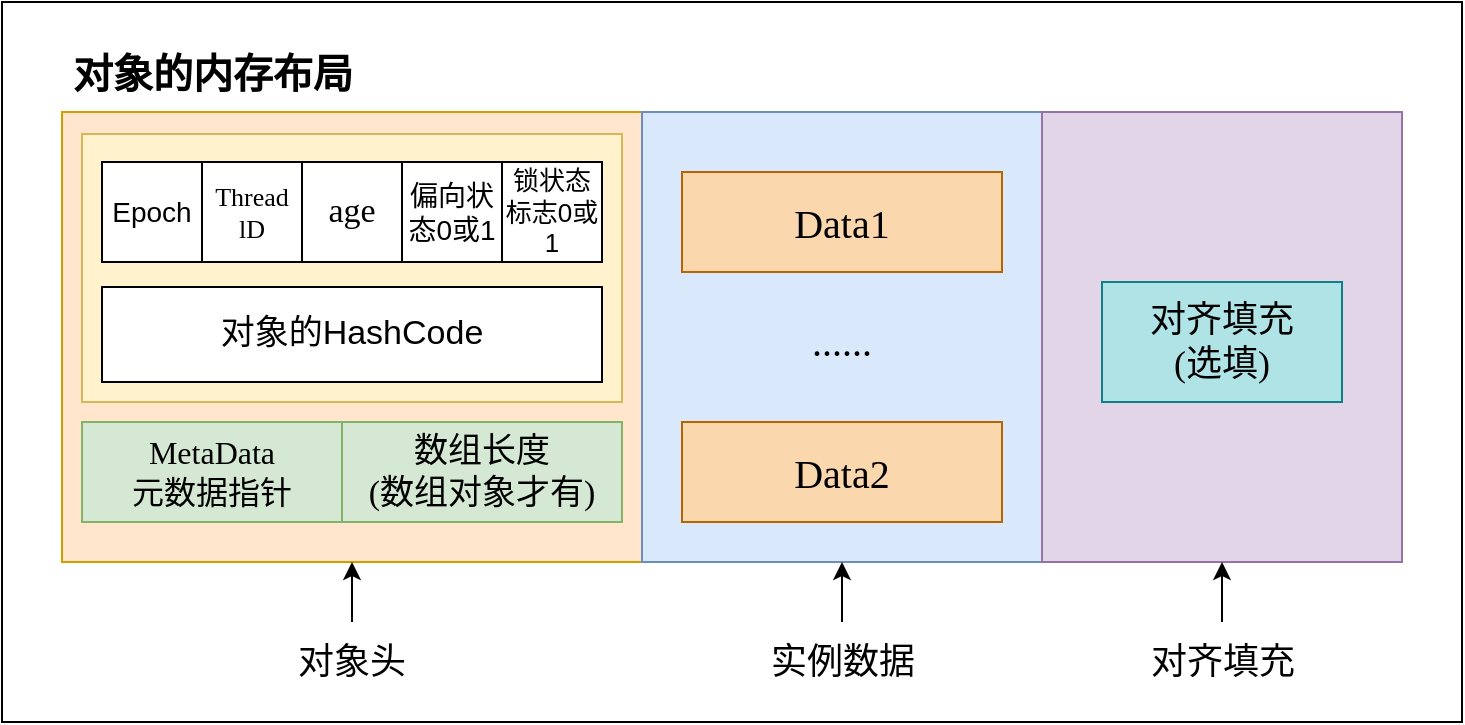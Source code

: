 <mxfile version="14.4.2" type="device"><diagram id="Dqw-z00H1osOycKL5LTE" name="第 1 页"><mxGraphModel dx="868" dy="520" grid="1" gridSize="10" guides="1" tooltips="1" connect="1" arrows="1" fold="1" page="1" pageScale="1" pageWidth="827" pageHeight="1169" math="0" shadow="0"><root><mxCell id="0"/><mxCell id="1" parent="0"/><mxCell id="fysMcpxhyQfStaJRLfRm-1" value="" style="rounded=0;whiteSpace=wrap;html=1;" vertex="1" parent="1"><mxGeometry x="80" y="110" width="730" height="360" as="geometry"/></mxCell><mxCell id="fysMcpxhyQfStaJRLfRm-11" value="" style="rounded=0;whiteSpace=wrap;html=1;fillColor=#ffe6cc;strokeColor=#d79b00;" vertex="1" parent="1"><mxGeometry x="110" y="165" width="290" height="225" as="geometry"/></mxCell><mxCell id="fysMcpxhyQfStaJRLfRm-12" value="" style="rounded=0;whiteSpace=wrap;html=1;fillColor=#dae8fc;strokeColor=#6c8ebf;" vertex="1" parent="1"><mxGeometry x="400" y="165" width="200" height="225" as="geometry"/></mxCell><mxCell id="fysMcpxhyQfStaJRLfRm-13" value="" style="rounded=0;whiteSpace=wrap;html=1;fillColor=#e1d5e7;strokeColor=#9673a6;" vertex="1" parent="1"><mxGeometry x="600" y="165" width="180" height="225" as="geometry"/></mxCell><mxCell id="fysMcpxhyQfStaJRLfRm-14" value="" style="rounded=0;whiteSpace=wrap;html=1;fillColor=#fff2cc;strokeColor=#d6b656;" vertex="1" parent="1"><mxGeometry x="120" y="176" width="270" height="134" as="geometry"/></mxCell><mxCell id="fysMcpxhyQfStaJRLfRm-16" value="&lt;font style=&quot;font-size: 17px&quot;&gt;对象的HashCode&lt;/font&gt;" style="rounded=0;whiteSpace=wrap;html=1;" vertex="1" parent="1"><mxGeometry x="130" y="252.5" width="250" height="47.5" as="geometry"/></mxCell><mxCell id="fysMcpxhyQfStaJRLfRm-20" value="&lt;font style=&quot;font-size: 14px&quot;&gt;Epoch&lt;/font&gt;" style="rounded=0;whiteSpace=wrap;html=1;" vertex="1" parent="1"><mxGeometry x="130" y="190" width="50" height="50" as="geometry"/></mxCell><mxCell id="fysMcpxhyQfStaJRLfRm-25" value="&lt;font style=&quot;font-size: 13px&quot; face=&quot;Verdana&quot;&gt;Thread&lt;br&gt;lD&lt;/font&gt;" style="rounded=0;whiteSpace=wrap;html=1;" vertex="1" parent="1"><mxGeometry x="180" y="190" width="50" height="50" as="geometry"/></mxCell><mxCell id="fysMcpxhyQfStaJRLfRm-26" value="&lt;font style=&quot;font-size: 17px&quot; face=&quot;Verdana&quot;&gt;age&lt;/font&gt;" style="rounded=0;whiteSpace=wrap;html=1;" vertex="1" parent="1"><mxGeometry x="230" y="190" width="50" height="50" as="geometry"/></mxCell><mxCell id="fysMcpxhyQfStaJRLfRm-27" value="&lt;font style=&quot;font-size: 14px&quot;&gt;偏向状态0或1&lt;/font&gt;" style="rounded=0;whiteSpace=wrap;html=1;" vertex="1" parent="1"><mxGeometry x="280" y="190" width="50" height="50" as="geometry"/></mxCell><mxCell id="fysMcpxhyQfStaJRLfRm-30" value="&lt;font style=&quot;font-size: 13px&quot;&gt;锁状态标志0或1&lt;/font&gt;" style="rounded=0;whiteSpace=wrap;html=1;" vertex="1" parent="1"><mxGeometry x="330" y="190" width="50" height="50" as="geometry"/></mxCell><mxCell id="fysMcpxhyQfStaJRLfRm-31" value="&lt;font face=&quot;Verdana&quot; style=&quot;font-size: 17px&quot;&gt;数组长度&lt;br&gt;(数组对象才有)&lt;/font&gt;" style="rounded=0;whiteSpace=wrap;html=1;fillColor=#d5e8d4;strokeColor=#82b366;" vertex="1" parent="1"><mxGeometry x="250" y="320" width="140" height="50" as="geometry"/></mxCell><mxCell id="fysMcpxhyQfStaJRLfRm-34" value="&lt;font face=&quot;Verdana&quot; style=&quot;font-size: 16px&quot;&gt;MetaData&lt;br&gt;元数据指针&lt;/font&gt;" style="rounded=0;whiteSpace=wrap;html=1;fillColor=#d5e8d4;strokeColor=#82b366;" vertex="1" parent="1"><mxGeometry x="120" y="320" width="130" height="50" as="geometry"/></mxCell><mxCell id="fysMcpxhyQfStaJRLfRm-35" value="&lt;font style=&quot;font-size: 20px&quot; face=&quot;Verdana&quot;&gt;Data1&lt;/font&gt;" style="rounded=0;whiteSpace=wrap;html=1;fillColor=#fad7ac;strokeColor=#b46504;" vertex="1" parent="1"><mxGeometry x="420" y="195" width="160" height="50" as="geometry"/></mxCell><mxCell id="fysMcpxhyQfStaJRLfRm-36" value="&lt;font style=&quot;font-size: 20px&quot; face=&quot;Verdana&quot;&gt;Data2&lt;/font&gt;" style="rounded=0;whiteSpace=wrap;html=1;fillColor=#fad7ac;strokeColor=#b46504;" vertex="1" parent="1"><mxGeometry x="420" y="320" width="160" height="50" as="geometry"/></mxCell><mxCell id="fysMcpxhyQfStaJRLfRm-37" value="&lt;font face=&quot;Verdana&quot; style=&quot;font-size: 20px&quot;&gt;......&lt;/font&gt;" style="text;html=1;strokeColor=none;fillColor=none;align=center;verticalAlign=middle;whiteSpace=wrap;rounded=0;" vertex="1" parent="1"><mxGeometry x="455" y="260" width="90" height="37.5" as="geometry"/></mxCell><mxCell id="fysMcpxhyQfStaJRLfRm-38" value="&lt;font style=&quot;font-size: 18px&quot; face=&quot;Verdana&quot;&gt;对齐填充&lt;br&gt;(选填)&lt;/font&gt;" style="rounded=0;whiteSpace=wrap;html=1;fillColor=#b0e3e6;strokeColor=#0e8088;" vertex="1" parent="1"><mxGeometry x="630" y="250" width="120" height="60" as="geometry"/></mxCell><mxCell id="fysMcpxhyQfStaJRLfRm-39" value="&lt;span style=&quot;font-size: 20px&quot;&gt;&lt;b&gt;对象的内存布局&lt;/b&gt;&lt;/span&gt;" style="text;html=1;strokeColor=none;fillColor=none;align=center;verticalAlign=middle;whiteSpace=wrap;rounded=0;" vertex="1" parent="1"><mxGeometry x="107.5" y="130" width="155" height="30" as="geometry"/></mxCell><mxCell id="fysMcpxhyQfStaJRLfRm-42" value="&lt;font style=&quot;font-size: 18px&quot; face=&quot;Verdana&quot;&gt;对象头&lt;/font&gt;" style="text;html=1;strokeColor=none;fillColor=none;align=center;verticalAlign=middle;whiteSpace=wrap;rounded=0;" vertex="1" parent="1"><mxGeometry x="220" y="420" width="70" height="40" as="geometry"/></mxCell><mxCell id="fysMcpxhyQfStaJRLfRm-43" value="&lt;font style=&quot;font-size: 18px&quot; face=&quot;Verdana&quot;&gt;实例数据&lt;/font&gt;" style="text;html=1;strokeColor=none;fillColor=none;align=center;verticalAlign=middle;whiteSpace=wrap;rounded=0;" vertex="1" parent="1"><mxGeometry x="462.5" y="420" width="75" height="40" as="geometry"/></mxCell><mxCell id="fysMcpxhyQfStaJRLfRm-44" value="&lt;font face=&quot;Verdana&quot;&gt;&lt;span style=&quot;font-size: 18px&quot;&gt;对齐填充&lt;/span&gt;&lt;/font&gt;" style="text;html=1;strokeColor=none;fillColor=none;align=center;verticalAlign=middle;whiteSpace=wrap;rounded=0;" vertex="1" parent="1"><mxGeometry x="652.5" y="420" width="75" height="40" as="geometry"/></mxCell><mxCell id="fysMcpxhyQfStaJRLfRm-45" value="" style="endArrow=classic;html=1;exitX=0.5;exitY=0;exitDx=0;exitDy=0;entryX=0.5;entryY=1;entryDx=0;entryDy=0;" edge="1" parent="1" source="fysMcpxhyQfStaJRLfRm-42" target="fysMcpxhyQfStaJRLfRm-11"><mxGeometry width="50" height="50" relative="1" as="geometry"><mxPoint x="370" y="320" as="sourcePoint"/><mxPoint x="420" y="270" as="targetPoint"/></mxGeometry></mxCell><mxCell id="fysMcpxhyQfStaJRLfRm-46" value="" style="endArrow=classic;html=1;exitX=0.5;exitY=0;exitDx=0;exitDy=0;entryX=0.5;entryY=1;entryDx=0;entryDy=0;" edge="1" parent="1" source="fysMcpxhyQfStaJRLfRm-43" target="fysMcpxhyQfStaJRLfRm-12"><mxGeometry width="50" height="50" relative="1" as="geometry"><mxPoint x="265" y="430" as="sourcePoint"/><mxPoint x="265" y="400" as="targetPoint"/></mxGeometry></mxCell><mxCell id="fysMcpxhyQfStaJRLfRm-47" value="" style="endArrow=classic;html=1;exitX=0.5;exitY=0;exitDx=0;exitDy=0;entryX=0.5;entryY=1;entryDx=0;entryDy=0;" edge="1" parent="1" source="fysMcpxhyQfStaJRLfRm-44" target="fysMcpxhyQfStaJRLfRm-13"><mxGeometry width="50" height="50" relative="1" as="geometry"><mxPoint x="370" y="320" as="sourcePoint"/><mxPoint x="420" y="270" as="targetPoint"/></mxGeometry></mxCell></root></mxGraphModel></diagram></mxfile>